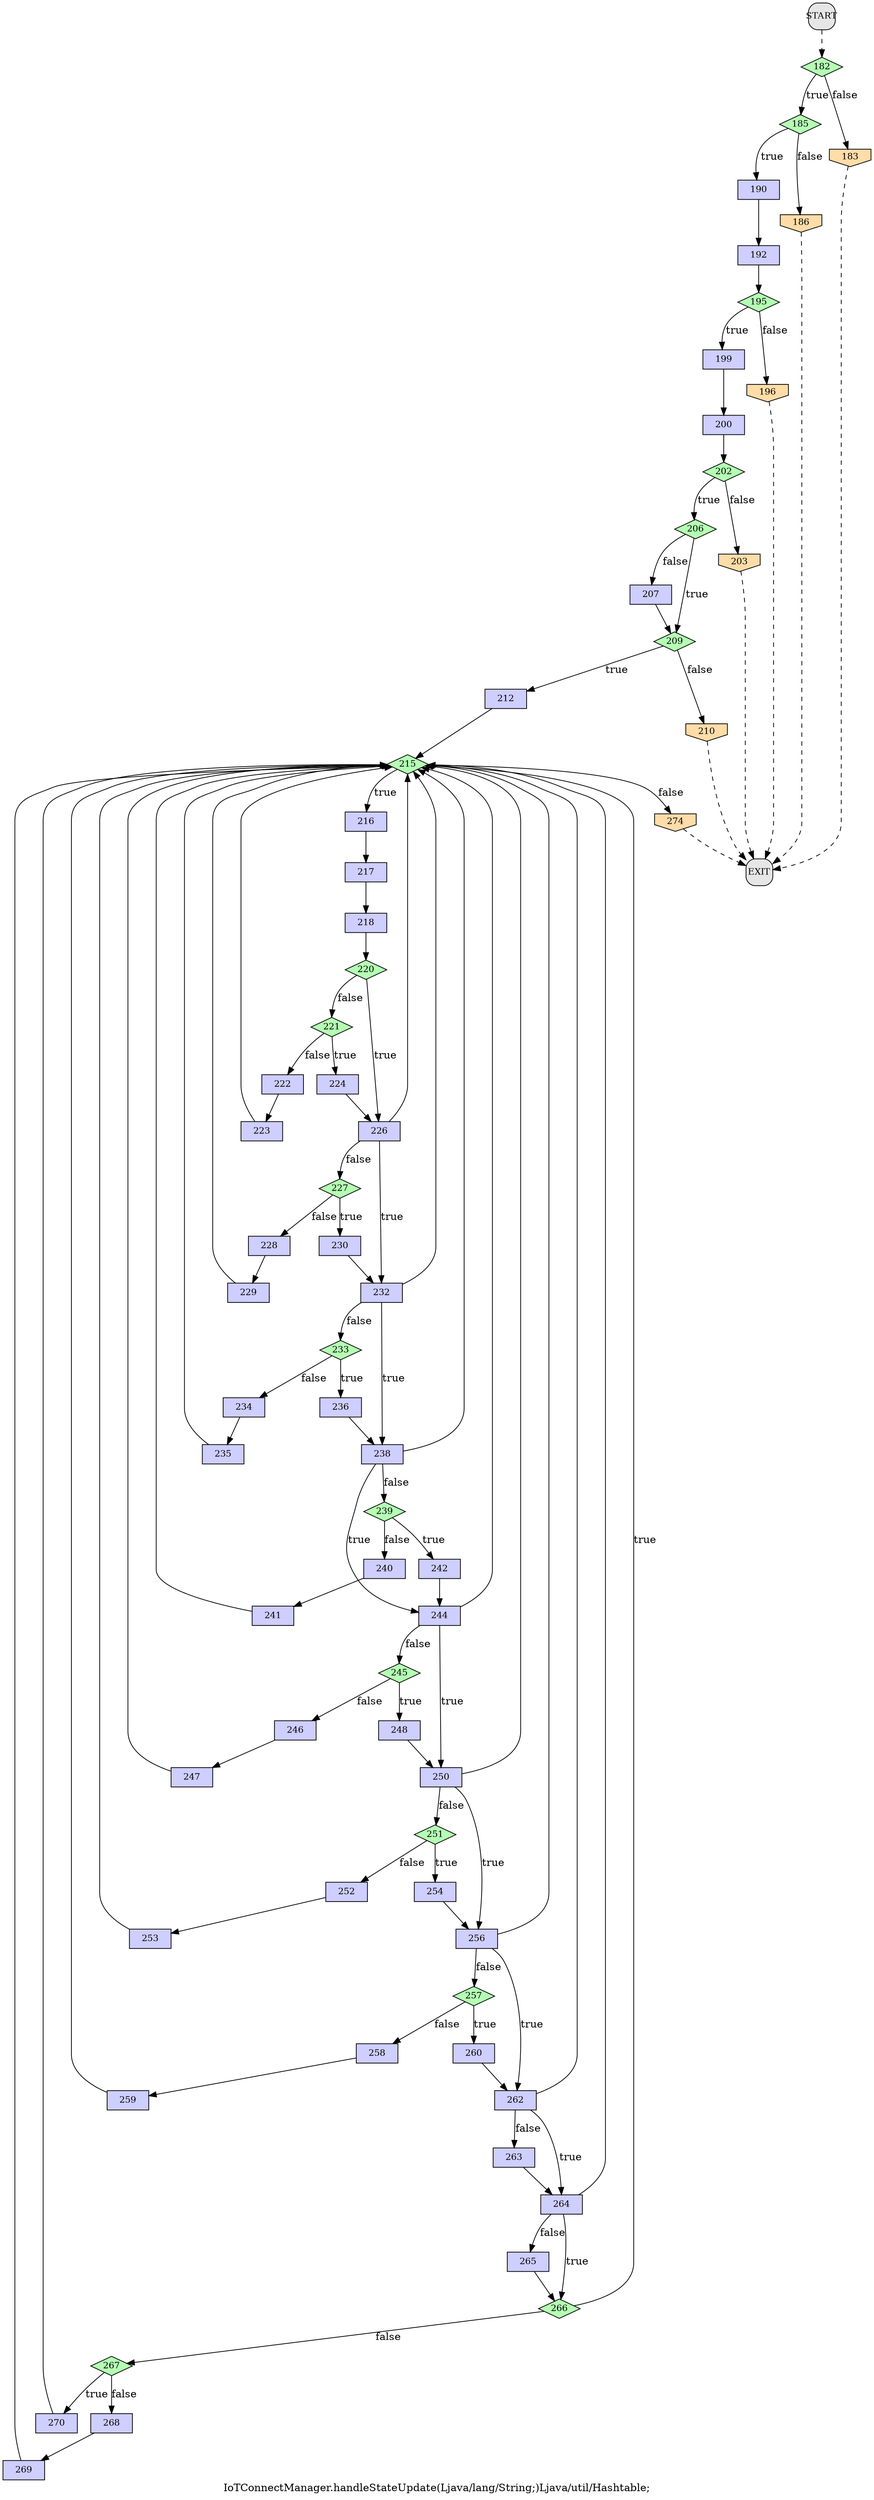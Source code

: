 /* --------------------------------------------------- */
/* Generated by Dr. Garbage Control Flow Graph Factory */
/* http://www.drgarbage.com                            */
/* Version: 4.5.0.201508311741                         */
/* Retrieved on: 2015-12-01 08:09:23.226               */
/* --------------------------------------------------- */
digraph "IoTConnectManager.handleStateUpdate(Ljava/lang/String;)Ljava/util/Hashtable;" {
 graph [label="IoTConnectManager.handleStateUpdate(Ljava/lang/String;)Ljava/util/Hashtable;"];
 2 [label="182", shape=diamond, style=filled, fillcolor="#B4FFB4", fixedsize=true, fontsize=12, width=0.78, height=0.36 ]
 3 [label="183", shape=invhouse, style=filled, fillcolor="#FFDCA8", fixedsize=true, fontsize=12, width=0.78, height=0.36 ]
 4 [label="185", shape=diamond, style=filled, fillcolor="#B4FFB4", fixedsize=true, fontsize=12, width=0.78, height=0.36 ]
 5 [label="186", shape=invhouse, style=filled, fillcolor="#FFDCA8", fixedsize=true, fontsize=12, width=0.78, height=0.36 ]
 6 [label="190", shape=box, style=filled, fillcolor="#CECEFF", fixedsize=true, fontsize=12, width=0.78, height=0.36 ]
 7 [label="192", shape=box, style=filled, fillcolor="#CECEFF", fixedsize=true, fontsize=12, width=0.78, height=0.36 ]
 8 [label="195", shape=diamond, style=filled, fillcolor="#B4FFB4", fixedsize=true, fontsize=12, width=0.78, height=0.36 ]
 9 [label="196", shape=invhouse, style=filled, fillcolor="#FFDCA8", fixedsize=true, fontsize=12, width=0.78, height=0.36 ]
 10 [label="199", shape=box, style=filled, fillcolor="#CECEFF", fixedsize=true, fontsize=12, width=0.78, height=0.36 ]
 11 [label="200", shape=box, style=filled, fillcolor="#CECEFF", fixedsize=true, fontsize=12, width=0.78, height=0.36 ]
 12 [label="202", shape=diamond, style=filled, fillcolor="#B4FFB4", fixedsize=true, fontsize=12, width=0.78, height=0.36 ]
 13 [label="203", shape=invhouse, style=filled, fillcolor="#FFDCA8", fixedsize=true, fontsize=12, width=0.78, height=0.36 ]
 14 [label="206", shape=diamond, style=filled, fillcolor="#B4FFB4", fixedsize=true, fontsize=12, width=0.78, height=0.36 ]
 15 [label="207", shape=box, style=filled, fillcolor="#CECEFF", fixedsize=true, fontsize=12, width=0.78, height=0.36 ]
 16 [label="209", shape=diamond, style=filled, fillcolor="#B4FFB4", fixedsize=true, fontsize=12, width=0.78, height=0.36 ]
 17 [label="210", shape=invhouse, style=filled, fillcolor="#FFDCA8", fixedsize=true, fontsize=12, width=0.78, height=0.36 ]
 18 [label="212", shape=box, style=filled, fillcolor="#CECEFF", fixedsize=true, fontsize=12, width=0.78, height=0.36 ]
 19 [label="215", shape=diamond, style=filled, fillcolor="#B4FFB4", fixedsize=true, fontsize=12, width=0.78, height=0.36 ]
 20 [label="216", shape=box, style=filled, fillcolor="#CECEFF", fixedsize=true, fontsize=12, width=0.78, height=0.36 ]
 21 [label="217", shape=box, style=filled, fillcolor="#CECEFF", fixedsize=true, fontsize=12, width=0.78, height=0.36 ]
 22 [label="218", shape=box, style=filled, fillcolor="#CECEFF", fixedsize=true, fontsize=12, width=0.78, height=0.36 ]
 23 [label="220", shape=diamond, style=filled, fillcolor="#B4FFB4", fixedsize=true, fontsize=12, width=0.78, height=0.36 ]
 24 [label="221", shape=diamond, style=filled, fillcolor="#B4FFB4", fixedsize=true, fontsize=12, width=0.78, height=0.36 ]
 25 [label="222", shape=box, style=filled, fillcolor="#CECEFF", fixedsize=true, fontsize=12, width=0.78, height=0.36 ]
 26 [label="223", shape=box, style=filled, fillcolor="#CECEFF", fixedsize=true, fontsize=12, width=0.78, height=0.36 ]
 27 [label="224", shape=box, style=filled, fillcolor="#CECEFF", fixedsize=true, fontsize=12, width=0.78, height=0.36 ]
 28 [label="226", shape=box, style=filled, fillcolor="#CECEFF", fixedsize=true, fontsize=12, width=0.78, height=0.36 ]
 29 [label="227", shape=diamond, style=filled, fillcolor="#B4FFB4", fixedsize=true, fontsize=12, width=0.78, height=0.36 ]
 30 [label="228", shape=box, style=filled, fillcolor="#CECEFF", fixedsize=true, fontsize=12, width=0.78, height=0.36 ]
 31 [label="229", shape=box, style=filled, fillcolor="#CECEFF", fixedsize=true, fontsize=12, width=0.78, height=0.36 ]
 32 [label="230", shape=box, style=filled, fillcolor="#CECEFF", fixedsize=true, fontsize=12, width=0.78, height=0.36 ]
 33 [label="232", shape=box, style=filled, fillcolor="#CECEFF", fixedsize=true, fontsize=12, width=0.78, height=0.36 ]
 34 [label="233", shape=diamond, style=filled, fillcolor="#B4FFB4", fixedsize=true, fontsize=12, width=0.78, height=0.36 ]
 35 [label="234", shape=box, style=filled, fillcolor="#CECEFF", fixedsize=true, fontsize=12, width=0.78, height=0.36 ]
 36 [label="235", shape=box, style=filled, fillcolor="#CECEFF", fixedsize=true, fontsize=12, width=0.78, height=0.36 ]
 37 [label="236", shape=box, style=filled, fillcolor="#CECEFF", fixedsize=true, fontsize=12, width=0.78, height=0.36 ]
 38 [label="238", shape=box, style=filled, fillcolor="#CECEFF", fixedsize=true, fontsize=12, width=0.78, height=0.36 ]
 39 [label="239", shape=diamond, style=filled, fillcolor="#B4FFB4", fixedsize=true, fontsize=12, width=0.78, height=0.36 ]
 40 [label="240", shape=box, style=filled, fillcolor="#CECEFF", fixedsize=true, fontsize=12, width=0.78, height=0.36 ]
 41 [label="241", shape=box, style=filled, fillcolor="#CECEFF", fixedsize=true, fontsize=12, width=0.78, height=0.36 ]
 42 [label="242", shape=box, style=filled, fillcolor="#CECEFF", fixedsize=true, fontsize=12, width=0.78, height=0.36 ]
 43 [label="244", shape=box, style=filled, fillcolor="#CECEFF", fixedsize=true, fontsize=12, width=0.78, height=0.36 ]
 44 [label="245", shape=diamond, style=filled, fillcolor="#B4FFB4", fixedsize=true, fontsize=12, width=0.78, height=0.36 ]
 45 [label="246", shape=box, style=filled, fillcolor="#CECEFF", fixedsize=true, fontsize=12, width=0.78, height=0.36 ]
 46 [label="247", shape=box, style=filled, fillcolor="#CECEFF", fixedsize=true, fontsize=12, width=0.78, height=0.36 ]
 47 [label="248", shape=box, style=filled, fillcolor="#CECEFF", fixedsize=true, fontsize=12, width=0.78, height=0.36 ]
 48 [label="250", shape=box, style=filled, fillcolor="#CECEFF", fixedsize=true, fontsize=12, width=0.78, height=0.36 ]
 49 [label="251", shape=diamond, style=filled, fillcolor="#B4FFB4", fixedsize=true, fontsize=12, width=0.78, height=0.36 ]
 50 [label="252", shape=box, style=filled, fillcolor="#CECEFF", fixedsize=true, fontsize=12, width=0.78, height=0.36 ]
 51 [label="253", shape=box, style=filled, fillcolor="#CECEFF", fixedsize=true, fontsize=12, width=0.78, height=0.36 ]
 52 [label="254", shape=box, style=filled, fillcolor="#CECEFF", fixedsize=true, fontsize=12, width=0.78, height=0.36 ]
 53 [label="256", shape=box, style=filled, fillcolor="#CECEFF", fixedsize=true, fontsize=12, width=0.78, height=0.36 ]
 54 [label="257", shape=diamond, style=filled, fillcolor="#B4FFB4", fixedsize=true, fontsize=12, width=0.78, height=0.36 ]
 55 [label="258", shape=box, style=filled, fillcolor="#CECEFF", fixedsize=true, fontsize=12, width=0.78, height=0.36 ]
 56 [label="259", shape=box, style=filled, fillcolor="#CECEFF", fixedsize=true, fontsize=12, width=0.78, height=0.36 ]
 57 [label="260", shape=box, style=filled, fillcolor="#CECEFF", fixedsize=true, fontsize=12, width=0.78, height=0.36 ]
 58 [label="262", shape=box, style=filled, fillcolor="#CECEFF", fixedsize=true, fontsize=12, width=0.78, height=0.36 ]
 59 [label="263", shape=box, style=filled, fillcolor="#CECEFF", fixedsize=true, fontsize=12, width=0.78, height=0.36 ]
 60 [label="264", shape=box, style=filled, fillcolor="#CECEFF", fixedsize=true, fontsize=12, width=0.78, height=0.36 ]
 61 [label="265", shape=box, style=filled, fillcolor="#CECEFF", fixedsize=true, fontsize=12, width=0.78, height=0.36 ]
 62 [label="266", shape=diamond, style=filled, fillcolor="#B4FFB4", fixedsize=true, fontsize=12, width=0.78, height=0.36 ]
 63 [label="267", shape=diamond, style=filled, fillcolor="#B4FFB4", fixedsize=true, fontsize=12, width=0.78, height=0.36 ]
 64 [label="268", shape=box, style=filled, fillcolor="#CECEFF", fixedsize=true, fontsize=12, width=0.78, height=0.36 ]
 65 [label="269", shape=box, style=filled, fillcolor="#CECEFF", fixedsize=true, fontsize=12, width=0.78, height=0.36 ]
 66 [label="270", shape=box, style=filled, fillcolor="#CECEFF", fixedsize=true, fontsize=12, width=0.78, height=0.36 ]
 67 [label="274", shape=invhouse, style=filled, fillcolor="#FFDCA8", fixedsize=true, fontsize=12, width=0.78, height=0.36 ]
 68 [label="START", shape=box, style="filled, rounded", fillcolor="#E6E6E6", fixedsize=true, fontsize=12, width=0.5, height=0.5 ]
 69 [label="EXIT", shape=box, style="filled, rounded", fillcolor="#E6E6E6", fixedsize=true, fontsize=12, width=0.5, height=0.5 ]
 68 -> 2 [label="", style=dashed ]
 2 -> 3 [label="false", style=solid ]
 2 -> 4 [label="true", style=solid ]
 4 -> 5 [label="false", style=solid ]
 4 -> 6 [label="true", style=solid ]
 6 -> 7 [label="", style=solid ]
 7 -> 8 [label="", style=solid ]
 8 -> 9 [label="false", style=solid ]
 8 -> 10 [label="true", style=solid ]
 10 -> 11 [label="", style=solid ]
 11 -> 12 [label="", style=solid ]
 12 -> 13 [label="false", style=solid ]
 12 -> 14 [label="true", style=solid ]
 14 -> 15 [label="false", style=solid ]
 14 -> 16 [label="true", style=solid ]
 15 -> 16 [label="", style=solid ]
 16 -> 17 [label="false", style=solid ]
 16 -> 18 [label="true", style=solid ]
 18 -> 19 [label="", style=solid ]
 26 -> 19 [label="", style=solid ]
 28 -> 19 [label="", style=solid ]
 31 -> 19 [label="", style=solid ]
 33 -> 19 [label="", style=solid ]
 36 -> 19 [label="", style=solid ]
 38 -> 19 [label="", style=solid ]
 41 -> 19 [label="", style=solid ]
 43 -> 19 [label="", style=solid ]
 46 -> 19 [label="", style=solid ]
 48 -> 19 [label="", style=solid ]
 51 -> 19 [label="", style=solid ]
 53 -> 19 [label="", style=solid ]
 56 -> 19 [label="", style=solid ]
 58 -> 19 [label="", style=solid ]
 60 -> 19 [label="", style=solid ]
 62 -> 19 [label="true", style=solid ]
 65 -> 19 [label="", style=solid ]
 66 -> 19 [label="", style=solid ]
 19 -> 20 [label="true", style=solid ]
 20 -> 21 [label="", style=solid ]
 21 -> 22 [label="", style=solid ]
 22 -> 23 [label="", style=solid ]
 23 -> 24 [label="false", style=solid ]
 24 -> 25 [label="false", style=solid ]
 25 -> 26 [label="", style=solid ]
 24 -> 27 [label="true", style=solid ]
 23 -> 28 [label="true", style=solid ]
 27 -> 28 [label="", style=solid ]
 28 -> 29 [label="false", style=solid ]
 29 -> 30 [label="false", style=solid ]
 30 -> 31 [label="", style=solid ]
 29 -> 32 [label="true", style=solid ]
 28 -> 33 [label="true", style=solid ]
 32 -> 33 [label="", style=solid ]
 33 -> 34 [label="false", style=solid ]
 34 -> 35 [label="false", style=solid ]
 35 -> 36 [label="", style=solid ]
 34 -> 37 [label="true", style=solid ]
 33 -> 38 [label="true", style=solid ]
 37 -> 38 [label="", style=solid ]
 38 -> 39 [label="false", style=solid ]
 39 -> 40 [label="false", style=solid ]
 40 -> 41 [label="", style=solid ]
 39 -> 42 [label="true", style=solid ]
 38 -> 43 [label="true", style=solid ]
 42 -> 43 [label="", style=solid ]
 43 -> 44 [label="false", style=solid ]
 44 -> 45 [label="false", style=solid ]
 45 -> 46 [label="", style=solid ]
 44 -> 47 [label="true", style=solid ]
 43 -> 48 [label="true", style=solid ]
 47 -> 48 [label="", style=solid ]
 48 -> 49 [label="false", style=solid ]
 49 -> 50 [label="false", style=solid ]
 50 -> 51 [label="", style=solid ]
 49 -> 52 [label="true", style=solid ]
 48 -> 53 [label="true", style=solid ]
 52 -> 53 [label="", style=solid ]
 53 -> 54 [label="false", style=solid ]
 54 -> 55 [label="false", style=solid ]
 55 -> 56 [label="", style=solid ]
 54 -> 57 [label="true", style=solid ]
 53 -> 58 [label="true", style=solid ]
 57 -> 58 [label="", style=solid ]
 58 -> 59 [label="false", style=solid ]
 58 -> 60 [label="true", style=solid ]
 59 -> 60 [label="", style=solid ]
 60 -> 61 [label="false", style=solid ]
 60 -> 62 [label="true", style=solid ]
 61 -> 62 [label="", style=solid ]
 62 -> 63 [label="false", style=solid ]
 63 -> 64 [label="false", style=solid ]
 64 -> 65 [label="", style=solid ]
 63 -> 66 [label="true", style=solid ]
 19 -> 67 [label="false", style=solid ]
 3 -> 69 [label="", style=dashed ]
 5 -> 69 [label="", style=dashed ]
 9 -> 69 [label="", style=dashed ]
 13 -> 69 [label="", style=dashed ]
 17 -> 69 [label="", style=dashed ]
 67 -> 69 [label="", style=dashed ]
}
